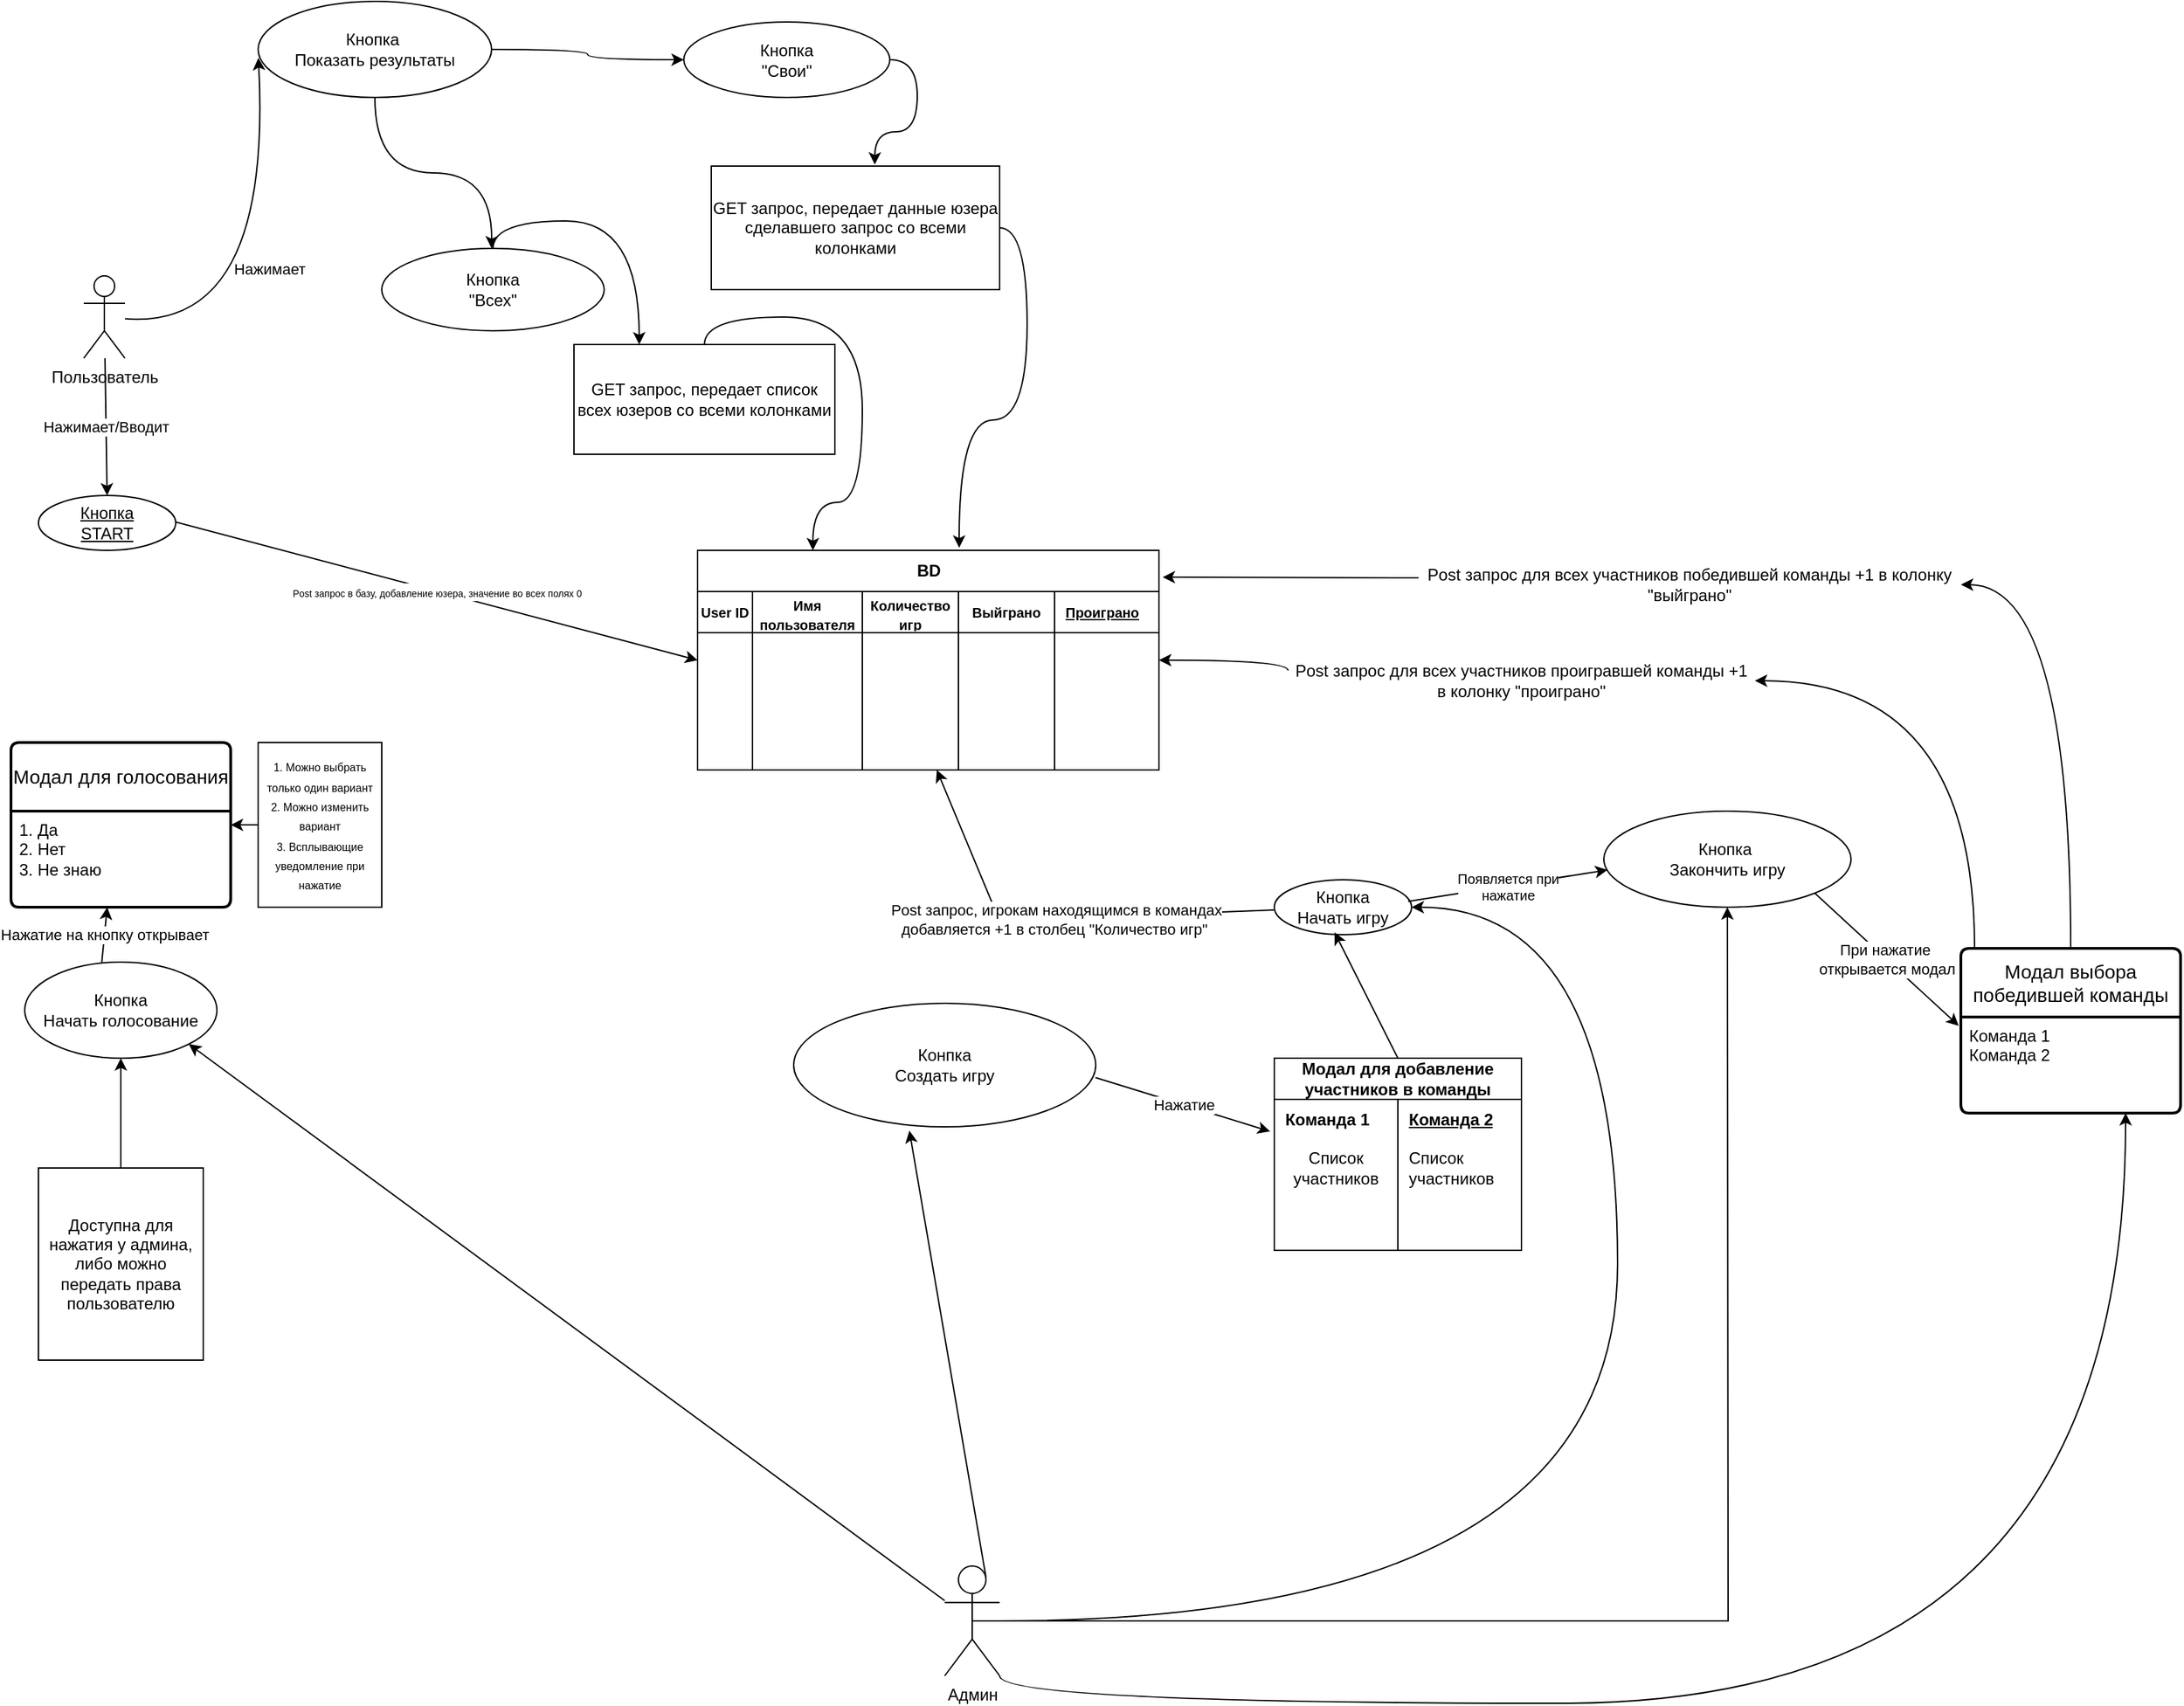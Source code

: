 <mxfile version="24.7.6">
  <diagram name="Страница — 1" id="J8umEtTlhuDK4hY1K1tF">
    <mxGraphModel dx="1311" dy="2064" grid="1" gridSize="10" guides="1" tooltips="1" connect="1" arrows="1" fold="1" page="1" pageScale="1" pageWidth="827" pageHeight="1169" math="0" shadow="0">
      <root>
        <mxCell id="0" />
        <mxCell id="1" parent="0" />
        <mxCell id="EB8dnHaQZYqRJyee5zHw-31" value="BD" style="shape=table;startSize=30;container=1;collapsible=1;childLayout=tableLayout;fixedRows=1;rowLines=0;fontStyle=1;align=center;resizeLast=1;html=1;" vertex="1" parent="1">
          <mxGeometry x="530" y="80" width="336" height="160" as="geometry">
            <mxRectangle x="530" y="80" width="60" height="30" as="alternateBounds" />
          </mxGeometry>
        </mxCell>
        <mxCell id="EB8dnHaQZYqRJyee5zHw-32" value="" style="shape=tableRow;horizontal=0;startSize=0;swimlaneHead=0;swimlaneBody=0;fillColor=none;collapsible=0;dropTarget=0;points=[[0,0.5],[1,0.5]];portConstraint=eastwest;top=0;left=0;right=0;bottom=1;" vertex="1" parent="EB8dnHaQZYqRJyee5zHw-31">
          <mxGeometry y="30" width="336" height="30" as="geometry" />
        </mxCell>
        <mxCell id="EB8dnHaQZYqRJyee5zHw-33" value="&lt;font style=&quot;font-size: 10px;&quot;&gt;User ID&lt;/font&gt;" style="shape=partialRectangle;connectable=0;fillColor=none;top=0;left=0;bottom=0;right=0;fontStyle=1;overflow=hidden;whiteSpace=wrap;html=1;" vertex="1" parent="EB8dnHaQZYqRJyee5zHw-32">
          <mxGeometry width="40" height="30" as="geometry">
            <mxRectangle width="40" height="30" as="alternateBounds" />
          </mxGeometry>
        </mxCell>
        <mxCell id="EB8dnHaQZYqRJyee5zHw-145" value="&lt;font style=&quot;font-size: 10px;&quot;&gt;Имя пользователя&lt;/font&gt;" style="shape=partialRectangle;connectable=0;fillColor=none;top=0;left=0;bottom=0;right=0;fontStyle=1;overflow=hidden;whiteSpace=wrap;html=1;" vertex="1" parent="EB8dnHaQZYqRJyee5zHw-32">
          <mxGeometry x="40" width="80" height="30" as="geometry">
            <mxRectangle width="80" height="30" as="alternateBounds" />
          </mxGeometry>
        </mxCell>
        <mxCell id="EB8dnHaQZYqRJyee5zHw-137" value="&lt;font style=&quot;font-size: 10px;&quot;&gt;Количество игр&lt;/font&gt;" style="shape=partialRectangle;connectable=0;fillColor=none;top=0;left=0;bottom=0;right=0;fontStyle=1;overflow=hidden;whiteSpace=wrap;html=1;" vertex="1" parent="EB8dnHaQZYqRJyee5zHw-32">
          <mxGeometry x="120" width="70" height="30" as="geometry">
            <mxRectangle width="70" height="30" as="alternateBounds" />
          </mxGeometry>
        </mxCell>
        <mxCell id="EB8dnHaQZYqRJyee5zHw-141" value="&lt;font style=&quot;font-size: 10px;&quot;&gt;Выйграно&lt;/font&gt;" style="shape=partialRectangle;connectable=0;fillColor=none;top=0;left=0;bottom=0;right=0;fontStyle=1;overflow=hidden;whiteSpace=wrap;html=1;" vertex="1" parent="EB8dnHaQZYqRJyee5zHw-32">
          <mxGeometry x="190" width="70" height="30" as="geometry">
            <mxRectangle width="70" height="30" as="alternateBounds" />
          </mxGeometry>
        </mxCell>
        <mxCell id="EB8dnHaQZYqRJyee5zHw-34" value="&lt;font style=&quot;font-size: 10px;&quot;&gt;Проиграно&lt;/font&gt;" style="shape=partialRectangle;connectable=0;fillColor=none;top=0;left=0;bottom=0;right=0;align=left;spacingLeft=6;fontStyle=5;overflow=hidden;whiteSpace=wrap;html=1;" vertex="1" parent="EB8dnHaQZYqRJyee5zHw-32">
          <mxGeometry x="260" width="76" height="30" as="geometry">
            <mxRectangle width="76" height="30" as="alternateBounds" />
          </mxGeometry>
        </mxCell>
        <mxCell id="EB8dnHaQZYqRJyee5zHw-35" value="" style="shape=tableRow;horizontal=0;startSize=0;swimlaneHead=0;swimlaneBody=0;fillColor=none;collapsible=0;dropTarget=0;points=[[0,0.5],[1,0.5]];portConstraint=eastwest;top=0;left=0;right=0;bottom=0;" vertex="1" parent="EB8dnHaQZYqRJyee5zHw-31">
          <mxGeometry y="60" width="336" height="40" as="geometry" />
        </mxCell>
        <mxCell id="EB8dnHaQZYqRJyee5zHw-36" value="" style="shape=partialRectangle;connectable=0;fillColor=none;top=0;left=0;bottom=0;right=0;editable=1;overflow=hidden;whiteSpace=wrap;html=1;" vertex="1" parent="EB8dnHaQZYqRJyee5zHw-35">
          <mxGeometry width="40" height="40" as="geometry">
            <mxRectangle width="40" height="40" as="alternateBounds" />
          </mxGeometry>
        </mxCell>
        <mxCell id="EB8dnHaQZYqRJyee5zHw-146" style="shape=partialRectangle;connectable=0;fillColor=none;top=0;left=0;bottom=0;right=0;editable=1;overflow=hidden;whiteSpace=wrap;html=1;" vertex="1" parent="EB8dnHaQZYqRJyee5zHw-35">
          <mxGeometry x="40" width="80" height="40" as="geometry">
            <mxRectangle width="80" height="40" as="alternateBounds" />
          </mxGeometry>
        </mxCell>
        <mxCell id="EB8dnHaQZYqRJyee5zHw-138" style="shape=partialRectangle;connectable=0;fillColor=none;top=0;left=0;bottom=0;right=0;editable=1;overflow=hidden;whiteSpace=wrap;html=1;" vertex="1" parent="EB8dnHaQZYqRJyee5zHw-35">
          <mxGeometry x="120" width="70" height="40" as="geometry">
            <mxRectangle width="70" height="40" as="alternateBounds" />
          </mxGeometry>
        </mxCell>
        <mxCell id="EB8dnHaQZYqRJyee5zHw-142" style="shape=partialRectangle;connectable=0;fillColor=none;top=0;left=0;bottom=0;right=0;editable=1;overflow=hidden;whiteSpace=wrap;html=1;" vertex="1" parent="EB8dnHaQZYqRJyee5zHw-35">
          <mxGeometry x="190" width="70" height="40" as="geometry">
            <mxRectangle width="70" height="40" as="alternateBounds" />
          </mxGeometry>
        </mxCell>
        <mxCell id="EB8dnHaQZYqRJyee5zHw-37" value="" style="shape=partialRectangle;connectable=0;fillColor=none;top=0;left=0;bottom=0;right=0;align=left;spacingLeft=6;overflow=hidden;whiteSpace=wrap;html=1;" vertex="1" parent="EB8dnHaQZYqRJyee5zHw-35">
          <mxGeometry x="260" width="76" height="40" as="geometry">
            <mxRectangle width="76" height="40" as="alternateBounds" />
          </mxGeometry>
        </mxCell>
        <mxCell id="EB8dnHaQZYqRJyee5zHw-38" value="" style="shape=tableRow;horizontal=0;startSize=0;swimlaneHead=0;swimlaneBody=0;fillColor=none;collapsible=0;dropTarget=0;points=[[0,0.5],[1,0.5]];portConstraint=eastwest;top=0;left=0;right=0;bottom=0;" vertex="1" parent="EB8dnHaQZYqRJyee5zHw-31">
          <mxGeometry y="100" width="336" height="30" as="geometry" />
        </mxCell>
        <mxCell id="EB8dnHaQZYqRJyee5zHw-39" value="" style="shape=partialRectangle;connectable=0;fillColor=none;top=0;left=0;bottom=0;right=0;editable=1;overflow=hidden;whiteSpace=wrap;html=1;" vertex="1" parent="EB8dnHaQZYqRJyee5zHw-38">
          <mxGeometry width="40" height="30" as="geometry">
            <mxRectangle width="40" height="30" as="alternateBounds" />
          </mxGeometry>
        </mxCell>
        <mxCell id="EB8dnHaQZYqRJyee5zHw-147" style="shape=partialRectangle;connectable=0;fillColor=none;top=0;left=0;bottom=0;right=0;editable=1;overflow=hidden;whiteSpace=wrap;html=1;" vertex="1" parent="EB8dnHaQZYqRJyee5zHw-38">
          <mxGeometry x="40" width="80" height="30" as="geometry">
            <mxRectangle width="80" height="30" as="alternateBounds" />
          </mxGeometry>
        </mxCell>
        <mxCell id="EB8dnHaQZYqRJyee5zHw-139" style="shape=partialRectangle;connectable=0;fillColor=none;top=0;left=0;bottom=0;right=0;editable=1;overflow=hidden;whiteSpace=wrap;html=1;" vertex="1" parent="EB8dnHaQZYqRJyee5zHw-38">
          <mxGeometry x="120" width="70" height="30" as="geometry">
            <mxRectangle width="70" height="30" as="alternateBounds" />
          </mxGeometry>
        </mxCell>
        <mxCell id="EB8dnHaQZYqRJyee5zHw-143" style="shape=partialRectangle;connectable=0;fillColor=none;top=0;left=0;bottom=0;right=0;editable=1;overflow=hidden;whiteSpace=wrap;html=1;" vertex="1" parent="EB8dnHaQZYqRJyee5zHw-38">
          <mxGeometry x="190" width="70" height="30" as="geometry">
            <mxRectangle width="70" height="30" as="alternateBounds" />
          </mxGeometry>
        </mxCell>
        <mxCell id="EB8dnHaQZYqRJyee5zHw-40" value="" style="shape=partialRectangle;connectable=0;fillColor=none;top=0;left=0;bottom=0;right=0;align=left;spacingLeft=6;overflow=hidden;whiteSpace=wrap;html=1;" vertex="1" parent="EB8dnHaQZYqRJyee5zHw-38">
          <mxGeometry x="260" width="76" height="30" as="geometry">
            <mxRectangle width="76" height="30" as="alternateBounds" />
          </mxGeometry>
        </mxCell>
        <mxCell id="EB8dnHaQZYqRJyee5zHw-41" value="" style="shape=tableRow;horizontal=0;startSize=0;swimlaneHead=0;swimlaneBody=0;fillColor=none;collapsible=0;dropTarget=0;points=[[0,0.5],[1,0.5]];portConstraint=eastwest;top=0;left=0;right=0;bottom=0;" vertex="1" parent="EB8dnHaQZYqRJyee5zHw-31">
          <mxGeometry y="130" width="336" height="30" as="geometry" />
        </mxCell>
        <mxCell id="EB8dnHaQZYqRJyee5zHw-42" value="" style="shape=partialRectangle;connectable=0;fillColor=none;top=0;left=0;bottom=0;right=0;editable=1;overflow=hidden;whiteSpace=wrap;html=1;" vertex="1" parent="EB8dnHaQZYqRJyee5zHw-41">
          <mxGeometry width="40" height="30" as="geometry">
            <mxRectangle width="40" height="30" as="alternateBounds" />
          </mxGeometry>
        </mxCell>
        <mxCell id="EB8dnHaQZYqRJyee5zHw-148" style="shape=partialRectangle;connectable=0;fillColor=none;top=0;left=0;bottom=0;right=0;editable=1;overflow=hidden;whiteSpace=wrap;html=1;" vertex="1" parent="EB8dnHaQZYqRJyee5zHw-41">
          <mxGeometry x="40" width="80" height="30" as="geometry">
            <mxRectangle width="80" height="30" as="alternateBounds" />
          </mxGeometry>
        </mxCell>
        <mxCell id="EB8dnHaQZYqRJyee5zHw-140" style="shape=partialRectangle;connectable=0;fillColor=none;top=0;left=0;bottom=0;right=0;editable=1;overflow=hidden;whiteSpace=wrap;html=1;" vertex="1" parent="EB8dnHaQZYqRJyee5zHw-41">
          <mxGeometry x="120" width="70" height="30" as="geometry">
            <mxRectangle width="70" height="30" as="alternateBounds" />
          </mxGeometry>
        </mxCell>
        <mxCell id="EB8dnHaQZYqRJyee5zHw-144" style="shape=partialRectangle;connectable=0;fillColor=none;top=0;left=0;bottom=0;right=0;editable=1;overflow=hidden;whiteSpace=wrap;html=1;" vertex="1" parent="EB8dnHaQZYqRJyee5zHw-41">
          <mxGeometry x="190" width="70" height="30" as="geometry">
            <mxRectangle width="70" height="30" as="alternateBounds" />
          </mxGeometry>
        </mxCell>
        <mxCell id="EB8dnHaQZYqRJyee5zHw-43" value="" style="shape=partialRectangle;connectable=0;fillColor=none;top=0;left=0;bottom=0;right=0;align=left;spacingLeft=6;overflow=hidden;whiteSpace=wrap;html=1;" vertex="1" parent="EB8dnHaQZYqRJyee5zHw-41">
          <mxGeometry x="260" width="76" height="30" as="geometry">
            <mxRectangle width="76" height="30" as="alternateBounds" />
          </mxGeometry>
        </mxCell>
        <mxCell id="EB8dnHaQZYqRJyee5zHw-149" value="&lt;div&gt;Кнопка&lt;/div&gt;START" style="ellipse;whiteSpace=wrap;html=1;align=center;fontStyle=4;" vertex="1" parent="1">
          <mxGeometry x="50" y="40" width="100" height="40" as="geometry" />
        </mxCell>
        <mxCell id="EB8dnHaQZYqRJyee5zHw-150" value="" style="endArrow=classic;html=1;rounded=0;entryX=0;entryY=0.5;entryDx=0;entryDy=0;" edge="1" parent="1" target="EB8dnHaQZYqRJyee5zHw-35">
          <mxGeometry relative="1" as="geometry">
            <mxPoint x="150" y="59.37" as="sourcePoint" />
            <mxPoint x="250" y="59.37" as="targetPoint" />
          </mxGeometry>
        </mxCell>
        <mxCell id="EB8dnHaQZYqRJyee5zHw-151" value="&lt;font style=&quot;font-size: 7px;&quot;&gt;Post запрос в базу, добавление юзера, значение во всех полях 0&lt;/font&gt;" style="edgeLabel;resizable=0;html=1;;align=center;verticalAlign=middle;" connectable="0" vertex="1" parent="EB8dnHaQZYqRJyee5zHw-150">
          <mxGeometry relative="1" as="geometry" />
        </mxCell>
        <mxCell id="EB8dnHaQZYqRJyee5zHw-152" value="&lt;div&gt;Кнопка&lt;/div&gt;Начать голосование" style="ellipse;whiteSpace=wrap;html=1;align=center;" vertex="1" parent="1">
          <mxGeometry x="40" y="380" width="140" height="70" as="geometry" />
        </mxCell>
        <mxCell id="EB8dnHaQZYqRJyee5zHw-155" style="edgeStyle=orthogonalEdgeStyle;rounded=0;orthogonalLoop=1;jettySize=auto;html=1;exitX=0.5;exitY=0;exitDx=0;exitDy=0;entryX=0.5;entryY=1;entryDx=0;entryDy=0;" edge="1" parent="1" source="EB8dnHaQZYqRJyee5zHw-153" target="EB8dnHaQZYqRJyee5zHw-152">
          <mxGeometry relative="1" as="geometry" />
        </mxCell>
        <mxCell id="EB8dnHaQZYqRJyee5zHw-153" value="Доступна для нажатия у админа, либо можно передать права пользователю" style="text;html=1;align=center;verticalAlign=middle;whiteSpace=wrap;rounded=0;strokeColor=default;" vertex="1" parent="1">
          <mxGeometry x="50" y="530" width="120" height="140" as="geometry" />
        </mxCell>
        <mxCell id="EB8dnHaQZYqRJyee5zHw-156" value="Модал для голосования" style="swimlane;childLayout=stackLayout;horizontal=1;startSize=50;horizontalStack=0;rounded=1;fontSize=14;fontStyle=0;strokeWidth=2;resizeParent=0;resizeLast=1;shadow=0;dashed=0;align=center;arcSize=4;whiteSpace=wrap;html=1;" vertex="1" parent="1">
          <mxGeometry x="30" y="220" width="160" height="120" as="geometry">
            <mxRectangle x="30" y="220" width="200" height="50" as="alternateBounds" />
          </mxGeometry>
        </mxCell>
        <mxCell id="EB8dnHaQZYqRJyee5zHw-157" value="1. Да&lt;br&gt;2. Нет&lt;br&gt;3. Не знаю" style="align=left;strokeColor=none;fillColor=none;spacingLeft=4;fontSize=12;verticalAlign=top;resizable=0;rotatable=0;part=1;html=1;" vertex="1" parent="EB8dnHaQZYqRJyee5zHw-156">
          <mxGeometry y="50" width="160" height="70" as="geometry" />
        </mxCell>
        <mxCell id="EB8dnHaQZYqRJyee5zHw-159" value="&lt;font style=&quot;font-size: 8px;&quot;&gt;1. Можно выбрать только один вариант&lt;/font&gt;&lt;div&gt;&lt;font style=&quot;font-size: 8px;&quot;&gt;2. Можно изменить вариант&lt;/font&gt;&lt;/div&gt;&lt;div&gt;&lt;font style=&quot;font-size: 8px;&quot;&gt;3. Всплывающие уведомление при нажатие&lt;/font&gt;&lt;/div&gt;" style="text;html=1;align=center;verticalAlign=middle;whiteSpace=wrap;rounded=0;strokeColor=default;" vertex="1" parent="1">
          <mxGeometry x="210" y="220" width="90" height="120" as="geometry" />
        </mxCell>
        <mxCell id="EB8dnHaQZYqRJyee5zHw-160" style="edgeStyle=orthogonalEdgeStyle;rounded=0;orthogonalLoop=1;jettySize=auto;html=1;entryX=1;entryY=0.143;entryDx=0;entryDy=0;entryPerimeter=0;" edge="1" parent="1" source="EB8dnHaQZYqRJyee5zHw-159" target="EB8dnHaQZYqRJyee5zHw-157">
          <mxGeometry relative="1" as="geometry" />
        </mxCell>
        <mxCell id="EB8dnHaQZYqRJyee5zHw-161" value="" style="endArrow=classic;html=1;rounded=0;entryX=0.438;entryY=1;entryDx=0;entryDy=0;entryPerimeter=0;exitX=0.401;exitY=0;exitDx=0;exitDy=0;exitPerimeter=0;" edge="1" parent="1" source="EB8dnHaQZYqRJyee5zHw-152" target="EB8dnHaQZYqRJyee5zHw-157">
          <mxGeometry relative="1" as="geometry">
            <mxPoint x="100" y="370" as="sourcePoint" />
            <mxPoint x="200" y="370" as="targetPoint" />
          </mxGeometry>
        </mxCell>
        <mxCell id="EB8dnHaQZYqRJyee5zHw-162" value="Нажатие на кнопку открывает" style="edgeLabel;resizable=0;html=1;;align=center;verticalAlign=middle;" connectable="0" vertex="1" parent="EB8dnHaQZYqRJyee5zHw-161">
          <mxGeometry relative="1" as="geometry" />
        </mxCell>
        <mxCell id="EB8dnHaQZYqRJyee5zHw-163" value="Пользователь" style="shape=umlActor;verticalLabelPosition=bottom;verticalAlign=top;html=1;outlineConnect=0;" vertex="1" parent="1">
          <mxGeometry x="83" y="-120" width="30" height="60" as="geometry" />
        </mxCell>
        <mxCell id="EB8dnHaQZYqRJyee5zHw-164" value="" style="endArrow=classic;html=1;rounded=0;entryX=0.5;entryY=0;entryDx=0;entryDy=0;" edge="1" parent="1" source="EB8dnHaQZYqRJyee5zHw-163" target="EB8dnHaQZYqRJyee5zHw-149">
          <mxGeometry relative="1" as="geometry">
            <mxPoint x="320" y="280" as="sourcePoint" />
            <mxPoint x="420" y="280" as="targetPoint" />
          </mxGeometry>
        </mxCell>
        <mxCell id="EB8dnHaQZYqRJyee5zHw-165" value="Нажимает/Вводит" style="edgeLabel;resizable=0;html=1;;align=center;verticalAlign=middle;" connectable="0" vertex="1" parent="EB8dnHaQZYqRJyee5zHw-164">
          <mxGeometry relative="1" as="geometry" />
        </mxCell>
        <mxCell id="EB8dnHaQZYqRJyee5zHw-167" value="&lt;div&gt;Конпка&lt;/div&gt;Создать игру" style="ellipse;whiteSpace=wrap;html=1;align=center;" vertex="1" parent="1">
          <mxGeometry x="600" y="410" width="220" height="90" as="geometry" />
        </mxCell>
        <mxCell id="EB8dnHaQZYqRJyee5zHw-168" value="Модал для добавление участников в команды" style="shape=table;startSize=30;container=1;collapsible=1;childLayout=tableLayout;fixedRows=1;rowLines=0;fontStyle=1;align=center;resizeLast=1;html=1;whiteSpace=wrap;" vertex="1" parent="1">
          <mxGeometry x="950" y="450" width="180" height="140" as="geometry" />
        </mxCell>
        <mxCell id="EB8dnHaQZYqRJyee5zHw-169" value="" style="shape=tableRow;horizontal=0;startSize=0;swimlaneHead=0;swimlaneBody=0;fillColor=none;collapsible=0;dropTarget=0;points=[[0,0.5],[1,0.5]];portConstraint=eastwest;top=0;left=0;right=0;bottom=0;html=1;" vertex="1" parent="EB8dnHaQZYqRJyee5zHw-168">
          <mxGeometry y="30" width="180" height="30" as="geometry" />
        </mxCell>
        <mxCell id="EB8dnHaQZYqRJyee5zHw-170" value="Команда 1&lt;span style=&quot;white-space: pre;&quot;&gt;&#x9;&lt;/span&gt;" style="shape=partialRectangle;connectable=0;fillColor=none;top=0;left=0;bottom=0;right=0;fontStyle=1;overflow=hidden;html=1;whiteSpace=wrap;align=right;" vertex="1" parent="EB8dnHaQZYqRJyee5zHw-169">
          <mxGeometry width="90" height="30" as="geometry">
            <mxRectangle width="90" height="30" as="alternateBounds" />
          </mxGeometry>
        </mxCell>
        <mxCell id="EB8dnHaQZYqRJyee5zHw-171" value="Команда 2" style="shape=partialRectangle;connectable=0;fillColor=none;top=0;left=0;bottom=0;right=0;align=left;spacingLeft=6;fontStyle=5;overflow=hidden;html=1;whiteSpace=wrap;" vertex="1" parent="EB8dnHaQZYqRJyee5zHw-169">
          <mxGeometry x="90" width="90" height="30" as="geometry">
            <mxRectangle width="90" height="30" as="alternateBounds" />
          </mxGeometry>
        </mxCell>
        <mxCell id="EB8dnHaQZYqRJyee5zHw-175" value="" style="shape=tableRow;horizontal=0;startSize=0;swimlaneHead=0;swimlaneBody=0;fillColor=none;collapsible=0;dropTarget=0;points=[[0,0.5],[1,0.5]];portConstraint=eastwest;top=0;left=0;right=0;bottom=0;html=1;" vertex="1" parent="EB8dnHaQZYqRJyee5zHw-168">
          <mxGeometry y="60" width="180" height="40" as="geometry" />
        </mxCell>
        <mxCell id="EB8dnHaQZYqRJyee5zHw-176" value="Список участников" style="shape=partialRectangle;connectable=0;fillColor=none;top=0;left=0;bottom=0;right=0;editable=1;overflow=hidden;html=1;whiteSpace=wrap;" vertex="1" parent="EB8dnHaQZYqRJyee5zHw-175">
          <mxGeometry width="90" height="40" as="geometry">
            <mxRectangle width="90" height="40" as="alternateBounds" />
          </mxGeometry>
        </mxCell>
        <mxCell id="EB8dnHaQZYqRJyee5zHw-177" value="Список участников" style="shape=partialRectangle;connectable=0;fillColor=none;top=0;left=0;bottom=0;right=0;align=left;spacingLeft=6;overflow=hidden;html=1;whiteSpace=wrap;" vertex="1" parent="EB8dnHaQZYqRJyee5zHw-175">
          <mxGeometry x="90" width="90" height="40" as="geometry">
            <mxRectangle width="90" height="40" as="alternateBounds" />
          </mxGeometry>
        </mxCell>
        <mxCell id="EB8dnHaQZYqRJyee5zHw-184" style="shape=tableRow;horizontal=0;startSize=0;swimlaneHead=0;swimlaneBody=0;fillColor=none;collapsible=0;dropTarget=0;points=[[0,0.5],[1,0.5]];portConstraint=eastwest;top=0;left=0;right=0;bottom=0;html=1;strokeColor=default;" vertex="1" parent="EB8dnHaQZYqRJyee5zHw-168">
          <mxGeometry y="100" width="180" height="40" as="geometry" />
        </mxCell>
        <mxCell id="EB8dnHaQZYqRJyee5zHw-185" style="shape=partialRectangle;connectable=0;fillColor=none;top=0;left=0;bottom=0;right=0;editable=1;overflow=hidden;html=1;whiteSpace=wrap;strokeColor=#FFFFFF;" vertex="1" parent="EB8dnHaQZYqRJyee5zHw-184">
          <mxGeometry width="90" height="40" as="geometry">
            <mxRectangle width="90" height="40" as="alternateBounds" />
          </mxGeometry>
        </mxCell>
        <mxCell id="EB8dnHaQZYqRJyee5zHw-186" style="shape=partialRectangle;connectable=0;fillColor=none;top=0;left=0;bottom=0;right=0;align=left;spacingLeft=6;overflow=hidden;html=1;whiteSpace=wrap;" vertex="1" parent="EB8dnHaQZYqRJyee5zHw-184">
          <mxGeometry x="90" width="90" height="40" as="geometry">
            <mxRectangle width="90" height="40" as="alternateBounds" />
          </mxGeometry>
        </mxCell>
        <mxCell id="EB8dnHaQZYqRJyee5zHw-190" value="" style="endArrow=classic;html=1;rounded=0;entryX=-0.017;entryY=0.778;entryDx=0;entryDy=0;entryPerimeter=0;exitX=0.999;exitY=0.601;exitDx=0;exitDy=0;exitPerimeter=0;" edge="1" parent="1" source="EB8dnHaQZYqRJyee5zHw-167" target="EB8dnHaQZYqRJyee5zHw-169">
          <mxGeometry relative="1" as="geometry">
            <mxPoint x="820" y="454.67" as="sourcePoint" />
            <mxPoint x="920" y="454.67" as="targetPoint" />
          </mxGeometry>
        </mxCell>
        <mxCell id="EB8dnHaQZYqRJyee5zHw-191" value="Нажатие" style="edgeLabel;resizable=0;html=1;;align=center;verticalAlign=middle;" connectable="0" vertex="1" parent="EB8dnHaQZYqRJyee5zHw-190">
          <mxGeometry relative="1" as="geometry" />
        </mxCell>
        <mxCell id="EB8dnHaQZYqRJyee5zHw-192" value="Кнопка&lt;div&gt;Начать игру&lt;/div&gt;" style="ellipse;whiteSpace=wrap;html=1;align=center;" vertex="1" parent="1">
          <mxGeometry x="950" y="320" width="100" height="40" as="geometry" />
        </mxCell>
        <mxCell id="EB8dnHaQZYqRJyee5zHw-193" value="" style="endArrow=classic;html=1;rounded=0;exitX=0.5;exitY=0;exitDx=0;exitDy=0;entryX=0.439;entryY=0.957;entryDx=0;entryDy=0;entryPerimeter=0;" edge="1" parent="1" source="EB8dnHaQZYqRJyee5zHw-168" target="EB8dnHaQZYqRJyee5zHw-192">
          <mxGeometry width="50" height="50" relative="1" as="geometry">
            <mxPoint x="950" y="410" as="sourcePoint" />
            <mxPoint x="1000" y="360" as="targetPoint" />
          </mxGeometry>
        </mxCell>
        <mxCell id="EB8dnHaQZYqRJyee5zHw-195" value="" style="endArrow=classic;html=1;rounded=0;" edge="1" parent="1">
          <mxGeometry relative="1" as="geometry">
            <mxPoint x="950.248" y="341.99" as="sourcePoint" />
            <mxPoint x="704.24" y="240" as="targetPoint" />
            <Array as="points">
              <mxPoint x="750" y="350" />
            </Array>
          </mxGeometry>
        </mxCell>
        <mxCell id="EB8dnHaQZYqRJyee5zHw-196" value="Post запрос, игрокам находящимся в командах&lt;div&gt;добавляется +1 в столбец &quot;Количество игр&quot;&amp;nbsp;&lt;/div&gt;" style="edgeLabel;resizable=0;html=1;;align=center;verticalAlign=middle;" connectable="0" vertex="1" parent="EB8dnHaQZYqRJyee5zHw-195">
          <mxGeometry relative="1" as="geometry" />
        </mxCell>
        <mxCell id="EB8dnHaQZYqRJyee5zHw-198" value="Кнопка&amp;nbsp;&lt;div&gt;Закончить игру&lt;/div&gt;" style="ellipse;whiteSpace=wrap;html=1;align=center;" vertex="1" parent="1">
          <mxGeometry x="1190" y="270" width="180" height="70" as="geometry" />
        </mxCell>
        <mxCell id="EB8dnHaQZYqRJyee5zHw-199" value="" style="endArrow=classic;html=1;rounded=0;entryX=0.015;entryY=0.612;entryDx=0;entryDy=0;entryPerimeter=0;exitX=0.975;exitY=0.394;exitDx=0;exitDy=0;exitPerimeter=0;" edge="1" parent="1" source="EB8dnHaQZYqRJyee5zHw-192" target="EB8dnHaQZYqRJyee5zHw-198">
          <mxGeometry relative="1" as="geometry">
            <mxPoint x="1050" y="330" as="sourcePoint" />
            <mxPoint x="1150" y="330" as="targetPoint" />
          </mxGeometry>
        </mxCell>
        <mxCell id="EB8dnHaQZYqRJyee5zHw-200" value="&lt;font style=&quot;font-size: 10px;&quot;&gt;Появляется при&lt;/font&gt;&lt;div style=&quot;font-size: 10px;&quot;&gt;&lt;font style=&quot;font-size: 10px;&quot;&gt;нажатие&lt;/font&gt;&lt;/div&gt;" style="edgeLabel;resizable=0;html=1;;align=center;verticalAlign=middle;" connectable="0" vertex="1" parent="EB8dnHaQZYqRJyee5zHw-199">
          <mxGeometry relative="1" as="geometry" />
        </mxCell>
        <mxCell id="EB8dnHaQZYqRJyee5zHw-212" style="edgeStyle=none;rounded=0;orthogonalLoop=1;jettySize=auto;html=1;entryX=1;entryY=1;entryDx=0;entryDy=0;" edge="1" parent="1" source="EB8dnHaQZYqRJyee5zHw-201" target="EB8dnHaQZYqRJyee5zHw-152">
          <mxGeometry relative="1" as="geometry" />
        </mxCell>
        <mxCell id="EB8dnHaQZYqRJyee5zHw-213" style="edgeStyle=none;rounded=0;orthogonalLoop=1;jettySize=auto;html=1;entryX=0.383;entryY=1.031;entryDx=0;entryDy=0;entryPerimeter=0;exitX=0.75;exitY=0.1;exitDx=0;exitDy=0;exitPerimeter=0;" edge="1" parent="1" source="EB8dnHaQZYqRJyee5zHw-201" target="EB8dnHaQZYqRJyee5zHw-167">
          <mxGeometry relative="1" as="geometry">
            <mxPoint x="680" y="510" as="targetPoint" />
          </mxGeometry>
        </mxCell>
        <mxCell id="EB8dnHaQZYqRJyee5zHw-214" style="edgeStyle=orthogonalEdgeStyle;rounded=0;orthogonalLoop=1;jettySize=auto;html=1;exitX=0.5;exitY=0.5;exitDx=0;exitDy=0;exitPerimeter=0;entryX=0.722;entryY=1;entryDx=0;entryDy=0;entryPerimeter=0;" edge="1" parent="1" source="EB8dnHaQZYqRJyee5zHw-201">
          <mxGeometry relative="1" as="geometry">
            <mxPoint x="1279.96" y="340" as="targetPoint" />
            <mxPoint x="610" y="860" as="sourcePoint" />
          </mxGeometry>
        </mxCell>
        <mxCell id="EB8dnHaQZYqRJyee5zHw-216" style="edgeStyle=orthogonalEdgeStyle;curved=1;rounded=0;orthogonalLoop=1;jettySize=auto;html=1;" edge="1" parent="1" source="EB8dnHaQZYqRJyee5zHw-201" target="EB8dnHaQZYqRJyee5zHw-192">
          <mxGeometry relative="1" as="geometry">
            <Array as="points">
              <mxPoint x="1200" y="860" />
              <mxPoint x="1200" y="340" />
            </Array>
          </mxGeometry>
        </mxCell>
        <mxCell id="EB8dnHaQZYqRJyee5zHw-219" style="edgeStyle=orthogonalEdgeStyle;curved=1;rounded=0;orthogonalLoop=1;jettySize=auto;html=1;exitX=1;exitY=1;exitDx=0;exitDy=0;exitPerimeter=0;entryX=0.75;entryY=1;entryDx=0;entryDy=0;" edge="1" parent="1" source="EB8dnHaQZYqRJyee5zHw-201" target="EB8dnHaQZYqRJyee5zHw-218">
          <mxGeometry relative="1" as="geometry" />
        </mxCell>
        <mxCell id="EB8dnHaQZYqRJyee5zHw-201" value="Админ" style="shape=umlActor;verticalLabelPosition=bottom;verticalAlign=top;html=1;outlineConnect=0;" vertex="1" parent="1">
          <mxGeometry x="710" y="820" width="40" height="80" as="geometry" />
        </mxCell>
        <mxCell id="EB8dnHaQZYqRJyee5zHw-220" style="edgeStyle=orthogonalEdgeStyle;curved=1;rounded=0;orthogonalLoop=1;jettySize=auto;html=1;entryX=1.008;entryY=0.122;entryDx=0;entryDy=0;entryPerimeter=0;" edge="1" parent="1" source="EB8dnHaQZYqRJyee5zHw-226" target="EB8dnHaQZYqRJyee5zHw-31">
          <mxGeometry relative="1" as="geometry">
            <Array as="points">
              <mxPoint x="1010" y="100" />
              <mxPoint x="1010" y="100" />
            </Array>
          </mxGeometry>
        </mxCell>
        <mxCell id="EB8dnHaQZYqRJyee5zHw-232" style="edgeStyle=orthogonalEdgeStyle;curved=1;rounded=0;orthogonalLoop=1;jettySize=auto;html=1;entryX=1;entryY=0.5;entryDx=0;entryDy=0;exitX=0;exitY=0.25;exitDx=0;exitDy=0;" edge="1" parent="1" source="EB8dnHaQZYqRJyee5zHw-233" target="EB8dnHaQZYqRJyee5zHw-35">
          <mxGeometry relative="1" as="geometry">
            <Array as="points">
              <mxPoint x="960" y="160" />
            </Array>
          </mxGeometry>
        </mxCell>
        <mxCell id="EB8dnHaQZYqRJyee5zHw-217" value="Модал выбора победившей команды" style="swimlane;childLayout=stackLayout;horizontal=1;startSize=50;horizontalStack=0;rounded=1;fontSize=14;fontStyle=0;strokeWidth=2;resizeParent=0;resizeLast=1;shadow=0;dashed=0;align=center;arcSize=4;whiteSpace=wrap;html=1;direction=east;" vertex="1" parent="1">
          <mxGeometry x="1450" y="370" width="160" height="120" as="geometry" />
        </mxCell>
        <mxCell id="EB8dnHaQZYqRJyee5zHw-218" value="Команда 1&lt;div&gt;Команда 2&lt;/div&gt;" style="align=left;strokeColor=none;fillColor=none;spacingLeft=4;fontSize=12;verticalAlign=top;resizable=0;rotatable=0;part=1;html=1;" vertex="1" parent="EB8dnHaQZYqRJyee5zHw-217">
          <mxGeometry y="50" width="160" height="70" as="geometry" />
        </mxCell>
        <mxCell id="EB8dnHaQZYqRJyee5zHw-223" value="" style="endArrow=classic;html=1;rounded=0;curved=1;entryX=-0.01;entryY=0.091;entryDx=0;entryDy=0;entryPerimeter=0;exitX=1;exitY=1;exitDx=0;exitDy=0;" edge="1" parent="1" source="EB8dnHaQZYqRJyee5zHw-198" target="EB8dnHaQZYqRJyee5zHw-218">
          <mxGeometry relative="1" as="geometry">
            <mxPoint x="1340" y="350" as="sourcePoint" />
            <mxPoint x="1440" y="350" as="targetPoint" />
          </mxGeometry>
        </mxCell>
        <mxCell id="EB8dnHaQZYqRJyee5zHw-224" value="При нажатие&amp;nbsp;&lt;div&gt;открывается модал&lt;/div&gt;" style="edgeLabel;resizable=0;html=1;;align=center;verticalAlign=middle;" connectable="0" vertex="1" parent="EB8dnHaQZYqRJyee5zHw-223">
          <mxGeometry relative="1" as="geometry" />
        </mxCell>
        <mxCell id="EB8dnHaQZYqRJyee5zHw-227" value="" style="edgeStyle=orthogonalEdgeStyle;curved=1;rounded=0;orthogonalLoop=1;jettySize=auto;html=1;entryX=1;entryY=0.5;entryDx=0;entryDy=0;" edge="1" parent="1" source="EB8dnHaQZYqRJyee5zHw-217" target="EB8dnHaQZYqRJyee5zHw-226">
          <mxGeometry relative="1" as="geometry">
            <mxPoint x="1530" y="370" as="sourcePoint" />
            <mxPoint x="866" y="125" as="targetPoint" />
          </mxGeometry>
        </mxCell>
        <mxCell id="EB8dnHaQZYqRJyee5zHw-226" value="Post запрос для всех участников победившей команды +1 в колонку&lt;div&gt;&quot;выйграно&quot;&lt;/div&gt;" style="text;html=1;align=center;verticalAlign=middle;whiteSpace=wrap;rounded=0;" vertex="1" parent="1">
          <mxGeometry x="1055" y="90" width="395" height="30" as="geometry" />
        </mxCell>
        <mxCell id="EB8dnHaQZYqRJyee5zHw-234" value="" style="edgeStyle=orthogonalEdgeStyle;curved=1;rounded=0;orthogonalLoop=1;jettySize=auto;html=1;" edge="1" parent="1" source="EB8dnHaQZYqRJyee5zHw-217">
          <mxGeometry relative="1" as="geometry">
            <mxPoint x="1530" y="370" as="sourcePoint" />
            <mxPoint x="1300" y="175" as="targetPoint" />
            <Array as="points">
              <mxPoint x="1460" y="175" />
            </Array>
          </mxGeometry>
        </mxCell>
        <mxCell id="EB8dnHaQZYqRJyee5zHw-233" value="Post запрос для всех участников проигравшей команды +1 в колонку&amp;nbsp;&lt;span style=&quot;background-color: initial;&quot;&gt;&quot;проиграно&quot;&lt;/span&gt;" style="text;html=1;align=center;verticalAlign=middle;whiteSpace=wrap;rounded=0;" vertex="1" parent="1">
          <mxGeometry x="960" y="160" width="340" height="30" as="geometry" />
        </mxCell>
        <mxCell id="EB8dnHaQZYqRJyee5zHw-243" style="edgeStyle=orthogonalEdgeStyle;curved=1;rounded=0;orthogonalLoop=1;jettySize=auto;html=1;exitX=1;exitY=0.5;exitDx=0;exitDy=0;entryX=0;entryY=0.5;entryDx=0;entryDy=0;" edge="1" parent="1" source="EB8dnHaQZYqRJyee5zHw-235" target="EB8dnHaQZYqRJyee5zHw-239">
          <mxGeometry relative="1" as="geometry" />
        </mxCell>
        <mxCell id="EB8dnHaQZYqRJyee5zHw-244" style="edgeStyle=orthogonalEdgeStyle;curved=1;rounded=0;orthogonalLoop=1;jettySize=auto;html=1;" edge="1" parent="1" source="EB8dnHaQZYqRJyee5zHw-235">
          <mxGeometry relative="1" as="geometry">
            <mxPoint x="380" y="-140" as="targetPoint" />
          </mxGeometry>
        </mxCell>
        <mxCell id="EB8dnHaQZYqRJyee5zHw-235" value="Кнопка&amp;nbsp;&lt;div&gt;Показать результаты&lt;/div&gt;" style="ellipse;whiteSpace=wrap;html=1;align=center;" vertex="1" parent="1">
          <mxGeometry x="210" y="-320" width="170" height="70" as="geometry" />
        </mxCell>
        <mxCell id="EB8dnHaQZYqRJyee5zHw-236" value="" style="endArrow=classic;html=1;rounded=0;curved=1;entryX=0.001;entryY=0.588;entryDx=0;entryDy=0;entryPerimeter=0;" edge="1" parent="1" source="EB8dnHaQZYqRJyee5zHw-163" target="EB8dnHaQZYqRJyee5zHw-235">
          <mxGeometry relative="1" as="geometry">
            <mxPoint x="140" y="-80" as="sourcePoint" />
            <mxPoint x="280" y="-80" as="targetPoint" />
            <Array as="points">
              <mxPoint x="220" y="-80" />
            </Array>
          </mxGeometry>
        </mxCell>
        <mxCell id="EB8dnHaQZYqRJyee5zHw-237" value="Нажимает" style="edgeLabel;resizable=0;html=1;;align=center;verticalAlign=middle;" connectable="0" vertex="1" parent="EB8dnHaQZYqRJyee5zHw-236">
          <mxGeometry relative="1" as="geometry" />
        </mxCell>
        <mxCell id="EB8dnHaQZYqRJyee5zHw-241" style="edgeStyle=orthogonalEdgeStyle;curved=1;rounded=0;orthogonalLoop=1;jettySize=auto;html=1;exitX=0.5;exitY=0;exitDx=0;exitDy=0;entryX=0.25;entryY=0;entryDx=0;entryDy=0;" edge="1" parent="1" source="EB8dnHaQZYqRJyee5zHw-245" target="EB8dnHaQZYqRJyee5zHw-31">
          <mxGeometry relative="1" as="geometry" />
        </mxCell>
        <mxCell id="EB8dnHaQZYqRJyee5zHw-238" value="Кнопка&lt;div&gt;&quot;Всех&quot;&lt;/div&gt;" style="ellipse;whiteSpace=wrap;html=1;align=center;" vertex="1" parent="1">
          <mxGeometry x="300" y="-140" width="162" height="60" as="geometry" />
        </mxCell>
        <mxCell id="EB8dnHaQZYqRJyee5zHw-239" value="Кнопка&lt;div&gt;&quot;Свои&quot;&lt;/div&gt;" style="ellipse;whiteSpace=wrap;html=1;align=center;" vertex="1" parent="1">
          <mxGeometry x="520" y="-305" width="150" height="55" as="geometry" />
        </mxCell>
        <mxCell id="EB8dnHaQZYqRJyee5zHw-242" style="edgeStyle=orthogonalEdgeStyle;curved=1;rounded=0;orthogonalLoop=1;jettySize=auto;html=1;exitX=1;exitY=0.5;exitDx=0;exitDy=0;entryX=0.567;entryY=-0.012;entryDx=0;entryDy=0;entryPerimeter=0;" edge="1" parent="1" source="EB8dnHaQZYqRJyee5zHw-247" target="EB8dnHaQZYqRJyee5zHw-31">
          <mxGeometry relative="1" as="geometry" />
        </mxCell>
        <mxCell id="EB8dnHaQZYqRJyee5zHw-246" value="" style="edgeStyle=orthogonalEdgeStyle;curved=1;rounded=0;orthogonalLoop=1;jettySize=auto;html=1;exitX=0.5;exitY=0;exitDx=0;exitDy=0;entryX=0.25;entryY=0;entryDx=0;entryDy=0;" edge="1" parent="1" source="EB8dnHaQZYqRJyee5zHw-238" target="EB8dnHaQZYqRJyee5zHw-245">
          <mxGeometry relative="1" as="geometry">
            <mxPoint x="381" y="-140" as="sourcePoint" />
            <mxPoint x="614" y="80" as="targetPoint" />
          </mxGeometry>
        </mxCell>
        <mxCell id="EB8dnHaQZYqRJyee5zHw-245" value="GET запрос, передает список всех юзеров со всеми колонками" style="text;html=1;align=center;verticalAlign=middle;whiteSpace=wrap;rounded=0;fillColor=none;strokeColor=default;" vertex="1" parent="1">
          <mxGeometry x="440" y="-70" width="190" height="80" as="geometry" />
        </mxCell>
        <mxCell id="EB8dnHaQZYqRJyee5zHw-248" value="" style="edgeStyle=orthogonalEdgeStyle;curved=1;rounded=0;orthogonalLoop=1;jettySize=auto;html=1;exitX=1;exitY=0.5;exitDx=0;exitDy=0;entryX=0.567;entryY=-0.012;entryDx=0;entryDy=0;entryPerimeter=0;" edge="1" parent="1" source="EB8dnHaQZYqRJyee5zHw-239" target="EB8dnHaQZYqRJyee5zHw-247">
          <mxGeometry relative="1" as="geometry">
            <mxPoint x="670" y="-277" as="sourcePoint" />
            <mxPoint x="721" y="78" as="targetPoint" />
          </mxGeometry>
        </mxCell>
        <mxCell id="EB8dnHaQZYqRJyee5zHw-247" value="GET запрос, передает данные юзера сделавшего запрос со всеми колонками" style="text;html=1;align=center;verticalAlign=middle;whiteSpace=wrap;rounded=0;strokeColor=default;" vertex="1" parent="1">
          <mxGeometry x="540" y="-200" width="210" height="90" as="geometry" />
        </mxCell>
      </root>
    </mxGraphModel>
  </diagram>
</mxfile>
